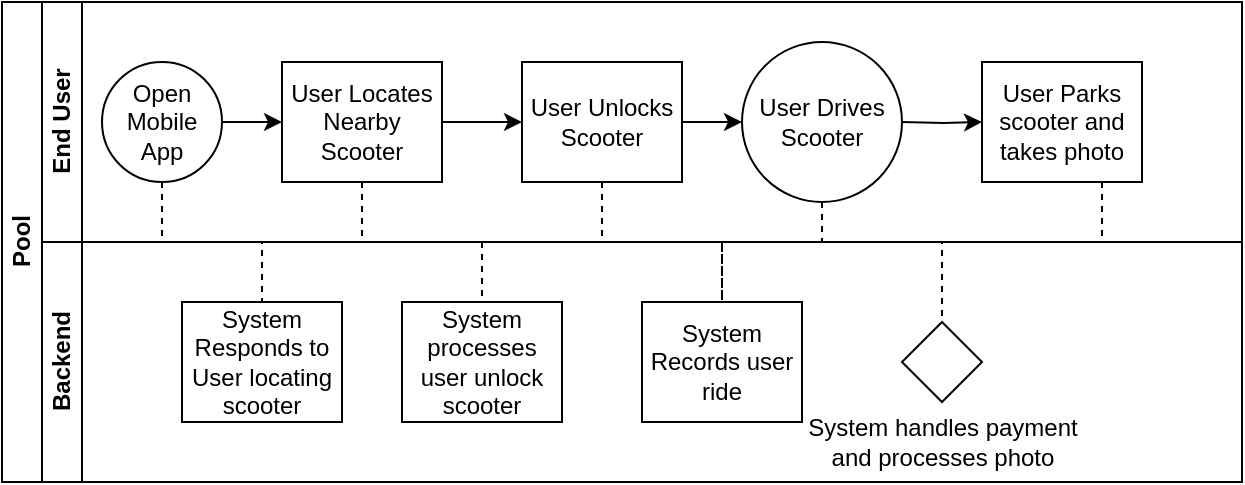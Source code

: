 <mxfile version="22.0.4" type="google" pages="3">
  <diagram id="prtHgNgQTEPvFCAcTncT" name="Page-1">
    <mxGraphModel grid="1" page="1" gridSize="10" guides="1" tooltips="1" connect="1" arrows="1" fold="1" pageScale="1" pageWidth="827" pageHeight="1169" math="0" shadow="0">
      <root>
        <mxCell id="0" />
        <mxCell id="1" parent="0" />
        <mxCell id="dNxyNK7c78bLwvsdeMH5-19" value="Pool" style="swimlane;html=1;childLayout=stackLayout;resizeParent=1;resizeParentMax=0;horizontal=0;startSize=20;horizontalStack=0;" vertex="1" parent="1">
          <mxGeometry x="120" y="120" width="620" height="240" as="geometry" />
        </mxCell>
        <mxCell id="dNxyNK7c78bLwvsdeMH5-27" value="" style="edgeStyle=orthogonalEdgeStyle;rounded=0;orthogonalLoop=1;jettySize=auto;html=1;dashed=1;endArrow=none;endFill=0;" edge="1" parent="dNxyNK7c78bLwvsdeMH5-19" source="dNxyNK7c78bLwvsdeMH5-24" target="dNxyNK7c78bLwvsdeMH5-26">
          <mxGeometry relative="1" as="geometry" />
        </mxCell>
        <mxCell id="dNxyNK7c78bLwvsdeMH5-20" value="End User" style="swimlane;html=1;startSize=20;horizontal=0;" vertex="1" parent="dNxyNK7c78bLwvsdeMH5-19">
          <mxGeometry x="20" width="600" height="120" as="geometry" />
        </mxCell>
        <mxCell id="dNxyNK7c78bLwvsdeMH5-25" value="" style="edgeStyle=orthogonalEdgeStyle;rounded=0;orthogonalLoop=1;jettySize=auto;html=1;" edge="1" parent="dNxyNK7c78bLwvsdeMH5-20" source="dNxyNK7c78bLwvsdeMH5-23" target="dNxyNK7c78bLwvsdeMH5-24">
          <mxGeometry relative="1" as="geometry" />
        </mxCell>
        <mxCell id="dNxyNK7c78bLwvsdeMH5-23" value="Open Mobile App" style="ellipse;whiteSpace=wrap;html=1;" vertex="1" parent="dNxyNK7c78bLwvsdeMH5-20">
          <mxGeometry x="30" y="30" width="60" height="60" as="geometry" />
        </mxCell>
        <mxCell id="dNxyNK7c78bLwvsdeMH5-24" value="User Locates Nearby Scooter" style="rounded=0;whiteSpace=wrap;html=1;fontFamily=Helvetica;fontSize=12;fontColor=#000000;align=center;" vertex="1" parent="dNxyNK7c78bLwvsdeMH5-20">
          <mxGeometry x="120" y="30" width="80" height="60" as="geometry" />
        </mxCell>
        <mxCell id="dNxyNK7c78bLwvsdeMH5-33" value="" style="edgeStyle=orthogonalEdgeStyle;rounded=0;orthogonalLoop=1;jettySize=auto;html=1;endArrow=classic;endFill=1;" edge="1" parent="dNxyNK7c78bLwvsdeMH5-20" source="dNxyNK7c78bLwvsdeMH5-30" target="dNxyNK7c78bLwvsdeMH5-32">
          <mxGeometry relative="1" as="geometry" />
        </mxCell>
        <mxCell id="dNxyNK7c78bLwvsdeMH5-30" value="User Unlocks Scooter" style="rounded=0;whiteSpace=wrap;html=1;fontFamily=Helvetica;fontSize=12;fontColor=#000000;align=center;" vertex="1" parent="dNxyNK7c78bLwvsdeMH5-20">
          <mxGeometry x="240" y="30" width="80" height="60" as="geometry" />
        </mxCell>
        <mxCell id="dNxyNK7c78bLwvsdeMH5-32" value="User Drives Scooter&lt;br&gt;" style="ellipse;whiteSpace=wrap;html=1;" vertex="1" parent="dNxyNK7c78bLwvsdeMH5-20">
          <mxGeometry x="350" y="20" width="80" height="80" as="geometry" />
        </mxCell>
        <mxCell id="p9kDDNATE_d61NngPWmI-1" value="" style="edgeStyle=orthogonalEdgeStyle;rounded=0;orthogonalLoop=1;jettySize=auto;html=1;endArrow=classic;endFill=1;exitX=1;exitY=0.5;exitDx=0;exitDy=0;" edge="1" parent="dNxyNK7c78bLwvsdeMH5-20" source="dNxyNK7c78bLwvsdeMH5-24" target="dNxyNK7c78bLwvsdeMH5-30">
          <mxGeometry relative="1" as="geometry">
            <mxPoint x="210" y="190" as="sourcePoint" />
            <mxPoint x="270" y="190" as="targetPoint" />
          </mxGeometry>
        </mxCell>
        <mxCell id="p9kDDNATE_d61NngPWmI-11" value="User Parks scooter and takes photo" style="rounded=0;whiteSpace=wrap;html=1;fontFamily=Helvetica;fontSize=12;fontColor=#000000;align=center;" vertex="1" parent="dNxyNK7c78bLwvsdeMH5-20">
          <mxGeometry x="470" y="30" width="80" height="60" as="geometry" />
        </mxCell>
        <mxCell id="p9kDDNATE_d61NngPWmI-12" value="" style="edgeStyle=orthogonalEdgeStyle;rounded=0;orthogonalLoop=1;jettySize=auto;html=1;endArrow=classic;endFill=1;exitX=1;exitY=0.5;exitDx=0;exitDy=0;" edge="1" parent="dNxyNK7c78bLwvsdeMH5-20" target="p9kDDNATE_d61NngPWmI-11">
          <mxGeometry relative="1" as="geometry">
            <mxPoint x="430" y="60" as="sourcePoint" />
            <mxPoint x="500" y="190" as="targetPoint" />
          </mxGeometry>
        </mxCell>
        <mxCell id="dNxyNK7c78bLwvsdeMH5-21" value="Backend" style="swimlane;html=1;startSize=20;horizontal=0;" vertex="1" parent="dNxyNK7c78bLwvsdeMH5-19">
          <mxGeometry x="20" y="120" width="600" height="120" as="geometry" />
        </mxCell>
        <mxCell id="dNxyNK7c78bLwvsdeMH5-26" value="System Responds to User locating scooter" style="rounded=0;whiteSpace=wrap;html=1;fontFamily=Helvetica;fontSize=12;fontColor=#000000;align=center;" vertex="1" parent="dNxyNK7c78bLwvsdeMH5-21">
          <mxGeometry x="70" y="30" width="80" height="60" as="geometry" />
        </mxCell>
        <mxCell id="dNxyNK7c78bLwvsdeMH5-28" value="" style="rhombus;whiteSpace=wrap;html=1;fontFamily=Helvetica;fontSize=12;fontColor=#000000;align=center;" vertex="1" parent="dNxyNK7c78bLwvsdeMH5-21">
          <mxGeometry x="430" y="40" width="40" height="40" as="geometry" />
        </mxCell>
        <mxCell id="p9kDDNATE_d61NngPWmI-5" value="System processes user unlock scooter" style="rounded=0;whiteSpace=wrap;html=1;fontFamily=Helvetica;fontSize=12;fontColor=#000000;align=center;" vertex="1" parent="dNxyNK7c78bLwvsdeMH5-21">
          <mxGeometry x="180" y="30" width="80" height="60" as="geometry" />
        </mxCell>
        <mxCell id="p9kDDNATE_d61NngPWmI-13" value="System Records user ride" style="rounded=0;whiteSpace=wrap;html=1;fontFamily=Helvetica;fontSize=12;fontColor=#000000;align=center;" vertex="1" parent="dNxyNK7c78bLwvsdeMH5-21">
          <mxGeometry x="300" y="30" width="80" height="60" as="geometry" />
        </mxCell>
        <mxCell id="p9kDDNATE_d61NngPWmI-18" value="System handles payment &lt;br&gt;and processes photo" style="text;html=1;align=center;verticalAlign=middle;resizable=0;points=[];autosize=1;strokeColor=none;fillColor=none;" vertex="1" parent="dNxyNK7c78bLwvsdeMH5-21">
          <mxGeometry x="370" y="80" width="160" height="40" as="geometry" />
        </mxCell>
        <mxCell id="p9kDDNATE_d61NngPWmI-3" value="" style="edgeStyle=orthogonalEdgeStyle;rounded=0;orthogonalLoop=1;jettySize=auto;html=1;dashed=1;endArrow=none;endFill=0;" edge="1" parent="dNxyNK7c78bLwvsdeMH5-19" source="dNxyNK7c78bLwvsdeMH5-23" target="dNxyNK7c78bLwvsdeMH5-26">
          <mxGeometry relative="1" as="geometry">
            <mxPoint x="190" y="100" as="sourcePoint" />
            <mxPoint x="140" y="160" as="targetPoint" />
          </mxGeometry>
        </mxCell>
        <mxCell id="p9kDDNATE_d61NngPWmI-6" value="" style="edgeStyle=orthogonalEdgeStyle;rounded=0;orthogonalLoop=1;jettySize=auto;html=1;dashed=1;endArrow=none;endFill=0;" edge="1" parent="dNxyNK7c78bLwvsdeMH5-19" source="dNxyNK7c78bLwvsdeMH5-30" target="p9kDDNATE_d61NngPWmI-5">
          <mxGeometry relative="1" as="geometry">
            <mxPoint x="290" y="130" as="sourcePoint" />
            <mxPoint x="240" y="190" as="targetPoint" />
          </mxGeometry>
        </mxCell>
        <mxCell id="p9kDDNATE_d61NngPWmI-7" value="" style="edgeStyle=orthogonalEdgeStyle;rounded=0;orthogonalLoop=1;jettySize=auto;html=1;dashed=1;endArrow=none;endFill=0;" edge="1" parent="dNxyNK7c78bLwvsdeMH5-19" source="dNxyNK7c78bLwvsdeMH5-24" target="p9kDDNATE_d61NngPWmI-5">
          <mxGeometry relative="1" as="geometry">
            <mxPoint x="190" y="130" as="sourcePoint" />
            <mxPoint x="240" y="190" as="targetPoint" />
          </mxGeometry>
        </mxCell>
        <mxCell id="p9kDDNATE_d61NngPWmI-14" value="" style="edgeStyle=orthogonalEdgeStyle;rounded=0;orthogonalLoop=1;jettySize=auto;html=1;dashed=1;endArrow=none;endFill=0;" edge="1" parent="dNxyNK7c78bLwvsdeMH5-19" source="dNxyNK7c78bLwvsdeMH5-32" target="p9kDDNATE_d61NngPWmI-13">
          <mxGeometry relative="1" as="geometry">
            <mxPoint x="420" y="90" as="sourcePoint" />
            <mxPoint x="360" y="190" as="targetPoint" />
            <Array as="points">
              <mxPoint x="410" y="120" />
              <mxPoint x="360" y="120" />
            </Array>
          </mxGeometry>
        </mxCell>
        <mxCell id="p9kDDNATE_d61NngPWmI-15" value="" style="edgeStyle=orthogonalEdgeStyle;rounded=0;orthogonalLoop=1;jettySize=auto;html=1;dashed=1;endArrow=none;endFill=0;" edge="1" parent="dNxyNK7c78bLwvsdeMH5-19" source="dNxyNK7c78bLwvsdeMH5-30" target="p9kDDNATE_d61NngPWmI-13">
          <mxGeometry relative="1" as="geometry">
            <mxPoint x="300" y="90" as="sourcePoint" />
            <mxPoint x="360" y="190" as="targetPoint" />
          </mxGeometry>
        </mxCell>
        <mxCell id="p9kDDNATE_d61NngPWmI-16" value="" style="edgeStyle=orthogonalEdgeStyle;rounded=0;orthogonalLoop=1;jettySize=auto;html=1;dashed=1;endArrow=none;endFill=0;" edge="1" parent="dNxyNK7c78bLwvsdeMH5-19" source="p9kDDNATE_d61NngPWmI-11" target="dNxyNK7c78bLwvsdeMH5-28">
          <mxGeometry relative="1" as="geometry">
            <mxPoint x="550" y="110" as="sourcePoint" />
            <mxPoint x="500" y="160" as="targetPoint" />
            <Array as="points">
              <mxPoint x="550" y="120" />
              <mxPoint x="470" y="120" />
            </Array>
          </mxGeometry>
        </mxCell>
        <mxCell id="p9kDDNATE_d61NngPWmI-17" value="" style="edgeStyle=orthogonalEdgeStyle;rounded=0;orthogonalLoop=1;jettySize=auto;html=1;dashed=1;endArrow=none;endFill=0;" edge="1" parent="dNxyNK7c78bLwvsdeMH5-19" source="dNxyNK7c78bLwvsdeMH5-32" target="dNxyNK7c78bLwvsdeMH5-28">
          <mxGeometry relative="1" as="geometry">
            <mxPoint x="420" y="90" as="sourcePoint" />
            <mxPoint x="480" y="150" as="targetPoint" />
            <Array as="points">
              <mxPoint x="410" y="120" />
              <mxPoint x="470" y="120" />
            </Array>
          </mxGeometry>
        </mxCell>
      </root>
    </mxGraphModel>
  </diagram>
  <diagram id="S-zRH71SyMNawuU4hOAP" name="Page-2">
    <mxGraphModel grid="1" page="1" gridSize="10" guides="1" tooltips="1" connect="1" arrows="1" fold="1" pageScale="1" pageWidth="827" pageHeight="1169" math="0" shadow="0">
      <root>
        <mxCell id="0" />
        <mxCell id="1" parent="0" />
        <mxCell id="SYsmDxN1bz3tEBsRQS98-1" value="Pool" style="swimlane;html=1;childLayout=stackLayout;resizeParent=1;resizeParentMax=0;horizontal=0;startSize=20;horizontalStack=0;" vertex="1" parent="1">
          <mxGeometry x="120" y="120" width="620" height="240" as="geometry" />
        </mxCell>
        <mxCell id="SYsmDxN1bz3tEBsRQS98-2" value="" style="edgeStyle=orthogonalEdgeStyle;rounded=0;orthogonalLoop=1;jettySize=auto;html=1;dashed=1;endArrow=none;endFill=0;" edge="1" parent="SYsmDxN1bz3tEBsRQS98-1" source="SYsmDxN1bz3tEBsRQS98-6" target="SYsmDxN1bz3tEBsRQS98-14">
          <mxGeometry relative="1" as="geometry" />
        </mxCell>
        <mxCell id="SYsmDxN1bz3tEBsRQS98-3" value="Maintenance Guy" style="swimlane;html=1;startSize=20;horizontal=0;" vertex="1" parent="SYsmDxN1bz3tEBsRQS98-1">
          <mxGeometry x="20" width="600" height="120" as="geometry" />
        </mxCell>
        <mxCell id="SYsmDxN1bz3tEBsRQS98-4" value="" style="edgeStyle=orthogonalEdgeStyle;rounded=0;orthogonalLoop=1;jettySize=auto;html=1;" edge="1" parent="SYsmDxN1bz3tEBsRQS98-3" source="SYsmDxN1bz3tEBsRQS98-5" target="SYsmDxN1bz3tEBsRQS98-6">
          <mxGeometry relative="1" as="geometry" />
        </mxCell>
        <mxCell id="SYsmDxN1bz3tEBsRQS98-5" value="Open Maintenance App" style="ellipse;whiteSpace=wrap;html=1;" vertex="1" parent="SYsmDxN1bz3tEBsRQS98-3">
          <mxGeometry x="30" y="30" width="60" height="60" as="geometry" />
        </mxCell>
        <mxCell id="SYsmDxN1bz3tEBsRQS98-6" value="Locate Scooters that need maintenance" style="rounded=0;whiteSpace=wrap;html=1;fontFamily=Helvetica;fontSize=12;fontColor=#000000;align=center;" vertex="1" parent="SYsmDxN1bz3tEBsRQS98-3">
          <mxGeometry x="120" y="30" width="80" height="60" as="geometry" />
        </mxCell>
        <mxCell id="SYsmDxN1bz3tEBsRQS98-7" value="" style="edgeStyle=orthogonalEdgeStyle;rounded=0;orthogonalLoop=1;jettySize=auto;html=1;endArrow=classic;endFill=1;" edge="1" parent="SYsmDxN1bz3tEBsRQS98-3" source="SYsmDxN1bz3tEBsRQS98-8" target="SYsmDxN1bz3tEBsRQS98-9">
          <mxGeometry relative="1" as="geometry" />
        </mxCell>
        <mxCell id="SYsmDxN1bz3tEBsRQS98-8" value="Deactivate Scooter for repair" style="rounded=0;whiteSpace=wrap;html=1;fontFamily=Helvetica;fontSize=12;fontColor=#000000;align=center;" vertex="1" parent="SYsmDxN1bz3tEBsRQS98-3">
          <mxGeometry x="240" y="30" width="80" height="60" as="geometry" />
        </mxCell>
        <mxCell id="SYsmDxN1bz3tEBsRQS98-9" value="Perform repair or take scooter to repair&amp;nbsp;" style="ellipse;whiteSpace=wrap;html=1;" vertex="1" parent="SYsmDxN1bz3tEBsRQS98-3">
          <mxGeometry x="350" y="20" width="80" height="80" as="geometry" />
        </mxCell>
        <mxCell id="SYsmDxN1bz3tEBsRQS98-10" value="" style="edgeStyle=orthogonalEdgeStyle;rounded=0;orthogonalLoop=1;jettySize=auto;html=1;endArrow=classic;endFill=1;exitX=1;exitY=0.5;exitDx=0;exitDy=0;" edge="1" parent="SYsmDxN1bz3tEBsRQS98-3" source="SYsmDxN1bz3tEBsRQS98-6" target="SYsmDxN1bz3tEBsRQS98-8">
          <mxGeometry relative="1" as="geometry">
            <mxPoint x="210" y="190" as="sourcePoint" />
            <mxPoint x="270" y="190" as="targetPoint" />
          </mxGeometry>
        </mxCell>
        <mxCell id="SYsmDxN1bz3tEBsRQS98-11" value="Repaired Scooter" style="rounded=0;whiteSpace=wrap;html=1;fontFamily=Helvetica;fontSize=12;fontColor=#000000;align=center;" vertex="1" parent="SYsmDxN1bz3tEBsRQS98-3">
          <mxGeometry x="470" y="30" width="80" height="60" as="geometry" />
        </mxCell>
        <mxCell id="SYsmDxN1bz3tEBsRQS98-12" value="" style="edgeStyle=orthogonalEdgeStyle;rounded=0;orthogonalLoop=1;jettySize=auto;html=1;endArrow=classic;endFill=1;exitX=1;exitY=0.5;exitDx=0;exitDy=0;" edge="1" parent="SYsmDxN1bz3tEBsRQS98-3" target="SYsmDxN1bz3tEBsRQS98-11">
          <mxGeometry relative="1" as="geometry">
            <mxPoint x="430" y="60" as="sourcePoint" />
            <mxPoint x="500" y="190" as="targetPoint" />
          </mxGeometry>
        </mxCell>
        <mxCell id="SYsmDxN1bz3tEBsRQS98-13" value="System" style="swimlane;html=1;startSize=20;horizontal=0;" vertex="1" parent="SYsmDxN1bz3tEBsRQS98-1">
          <mxGeometry x="20" y="120" width="600" height="120" as="geometry" />
        </mxCell>
        <mxCell id="SYsmDxN1bz3tEBsRQS98-14" value="System shows areas with scooters that need help" style="rounded=0;whiteSpace=wrap;html=1;fontFamily=Helvetica;fontSize=12;fontColor=#000000;align=center;" vertex="1" parent="SYsmDxN1bz3tEBsRQS98-13">
          <mxGeometry x="70" y="30" width="80" height="60" as="geometry" />
        </mxCell>
        <mxCell id="SYsmDxN1bz3tEBsRQS98-15" value="" style="rhombus;whiteSpace=wrap;html=1;fontFamily=Helvetica;fontSize=12;fontColor=#000000;align=center;" vertex="1" parent="SYsmDxN1bz3tEBsRQS98-13">
          <mxGeometry x="430" y="40" width="40" height="40" as="geometry" />
        </mxCell>
        <mxCell id="SYsmDxN1bz3tEBsRQS98-16" value="System takes scooter offline so endusers dont see it" style="rounded=0;whiteSpace=wrap;html=1;fontFamily=Helvetica;fontSize=12;fontColor=#000000;align=center;" vertex="1" parent="SYsmDxN1bz3tEBsRQS98-13">
          <mxGeometry x="180" y="30" width="80" height="60" as="geometry" />
        </mxCell>
        <mxCell id="SYsmDxN1bz3tEBsRQS98-17" value="System waits for scooter to come back online" style="rounded=0;whiteSpace=wrap;html=1;fontFamily=Helvetica;fontSize=12;fontColor=#000000;align=center;" vertex="1" parent="SYsmDxN1bz3tEBsRQS98-13">
          <mxGeometry x="300" y="30" width="80" height="60" as="geometry" />
        </mxCell>
        <mxCell id="SYsmDxN1bz3tEBsRQS98-18" value="System shows scooter as &lt;br&gt;online again" style="text;html=1;align=center;verticalAlign=middle;resizable=0;points=[];autosize=1;strokeColor=none;fillColor=none;" vertex="1" parent="SYsmDxN1bz3tEBsRQS98-13">
          <mxGeometry x="370" y="80" width="160" height="40" as="geometry" />
        </mxCell>
        <mxCell id="SYsmDxN1bz3tEBsRQS98-19" value="" style="edgeStyle=orthogonalEdgeStyle;rounded=0;orthogonalLoop=1;jettySize=auto;html=1;dashed=1;endArrow=none;endFill=0;" edge="1" parent="SYsmDxN1bz3tEBsRQS98-1" source="SYsmDxN1bz3tEBsRQS98-5" target="SYsmDxN1bz3tEBsRQS98-14">
          <mxGeometry relative="1" as="geometry">
            <mxPoint x="190" y="100" as="sourcePoint" />
            <mxPoint x="140" y="160" as="targetPoint" />
          </mxGeometry>
        </mxCell>
        <mxCell id="SYsmDxN1bz3tEBsRQS98-20" value="" style="edgeStyle=orthogonalEdgeStyle;rounded=0;orthogonalLoop=1;jettySize=auto;html=1;dashed=1;endArrow=none;endFill=0;" edge="1" parent="SYsmDxN1bz3tEBsRQS98-1" source="SYsmDxN1bz3tEBsRQS98-8" target="SYsmDxN1bz3tEBsRQS98-16">
          <mxGeometry relative="1" as="geometry">
            <mxPoint x="290" y="130" as="sourcePoint" />
            <mxPoint x="240" y="190" as="targetPoint" />
          </mxGeometry>
        </mxCell>
        <mxCell id="SYsmDxN1bz3tEBsRQS98-21" value="" style="edgeStyle=orthogonalEdgeStyle;rounded=0;orthogonalLoop=1;jettySize=auto;html=1;dashed=1;endArrow=none;endFill=0;" edge="1" parent="SYsmDxN1bz3tEBsRQS98-1" source="SYsmDxN1bz3tEBsRQS98-6" target="SYsmDxN1bz3tEBsRQS98-16">
          <mxGeometry relative="1" as="geometry">
            <mxPoint x="190" y="130" as="sourcePoint" />
            <mxPoint x="240" y="190" as="targetPoint" />
          </mxGeometry>
        </mxCell>
        <mxCell id="SYsmDxN1bz3tEBsRQS98-22" value="" style="edgeStyle=orthogonalEdgeStyle;rounded=0;orthogonalLoop=1;jettySize=auto;html=1;dashed=1;endArrow=none;endFill=0;" edge="1" parent="SYsmDxN1bz3tEBsRQS98-1" source="SYsmDxN1bz3tEBsRQS98-9" target="SYsmDxN1bz3tEBsRQS98-17">
          <mxGeometry relative="1" as="geometry">
            <mxPoint x="420" y="90" as="sourcePoint" />
            <mxPoint x="360" y="190" as="targetPoint" />
            <Array as="points">
              <mxPoint x="410" y="120" />
              <mxPoint x="360" y="120" />
            </Array>
          </mxGeometry>
        </mxCell>
        <mxCell id="SYsmDxN1bz3tEBsRQS98-23" value="" style="edgeStyle=orthogonalEdgeStyle;rounded=0;orthogonalLoop=1;jettySize=auto;html=1;dashed=1;endArrow=none;endFill=0;" edge="1" parent="SYsmDxN1bz3tEBsRQS98-1" source="SYsmDxN1bz3tEBsRQS98-8" target="SYsmDxN1bz3tEBsRQS98-17">
          <mxGeometry relative="1" as="geometry">
            <mxPoint x="300" y="90" as="sourcePoint" />
            <mxPoint x="360" y="190" as="targetPoint" />
          </mxGeometry>
        </mxCell>
        <mxCell id="SYsmDxN1bz3tEBsRQS98-24" value="" style="edgeStyle=orthogonalEdgeStyle;rounded=0;orthogonalLoop=1;jettySize=auto;html=1;dashed=1;endArrow=none;endFill=0;" edge="1" parent="SYsmDxN1bz3tEBsRQS98-1" source="SYsmDxN1bz3tEBsRQS98-11" target="SYsmDxN1bz3tEBsRQS98-15">
          <mxGeometry relative="1" as="geometry">
            <mxPoint x="550" y="110" as="sourcePoint" />
            <mxPoint x="500" y="160" as="targetPoint" />
            <Array as="points">
              <mxPoint x="550" y="120" />
              <mxPoint x="470" y="120" />
            </Array>
          </mxGeometry>
        </mxCell>
        <mxCell id="SYsmDxN1bz3tEBsRQS98-25" value="" style="edgeStyle=orthogonalEdgeStyle;rounded=0;orthogonalLoop=1;jettySize=auto;html=1;dashed=1;endArrow=none;endFill=0;" edge="1" parent="SYsmDxN1bz3tEBsRQS98-1" source="SYsmDxN1bz3tEBsRQS98-9" target="SYsmDxN1bz3tEBsRQS98-15">
          <mxGeometry relative="1" as="geometry">
            <mxPoint x="420" y="90" as="sourcePoint" />
            <mxPoint x="480" y="150" as="targetPoint" />
            <Array as="points">
              <mxPoint x="410" y="120" />
              <mxPoint x="470" y="120" />
            </Array>
          </mxGeometry>
        </mxCell>
      </root>
    </mxGraphModel>
  </diagram>
  <diagram id="yjEEz7o8qGzhm_-JWHWb" name="Page-3">
    <mxGraphModel grid="1" page="1" gridSize="10" guides="1" tooltips="1" connect="1" arrows="1" fold="1" pageScale="1" pageWidth="827" pageHeight="1169" math="0" shadow="0">
      <root>
        <mxCell id="0" />
        <mxCell id="1" parent="0" />
      </root>
    </mxGraphModel>
  </diagram>
</mxfile>
